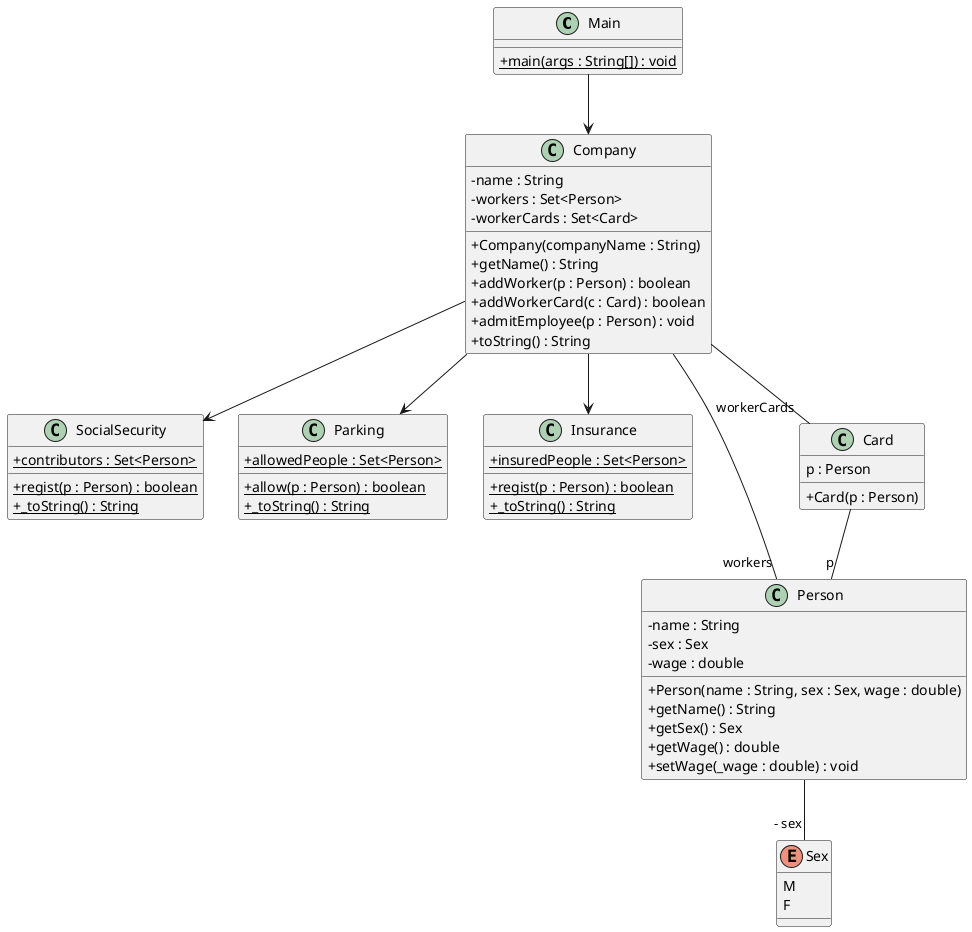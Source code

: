 @startuml
skinparam classAttributeIconSize 0
class Main{
+ {static} main(args : String[]) : void
}
class SocialSecurity{
+ {static} contributors : Set<Person>
+ {static} regist(p : Person) : boolean
+ {static} _toString() : String
}
class Parking{
+ {static} allowedPeople : Set<Person>
+ {static} allow(p : Person) : boolean
+ {static} _toString() : String
}
class Insurance{
+ {static} insuredPeople : Set<Person>
+ {static} regist(p : Person) : boolean
+ {static} _toString() : String
}
class Company{
- name : String
- workers : Set<Person>
- workerCards : Set<Card>
+ Company(companyName : String)
+ getName() : String
+ addWorker(p : Person) : boolean
+ addWorkerCard(c : Card) : boolean
+ admitEmployee(p : Person) : void
+ toString() : String
}
class Person{
- name : String
- sex : Sex
- wage : double
+ Person(name : String, sex : Sex, wage : double)
+ getName() : String
+ getSex() : Sex
+ getWage() : double
+ setWage(_wage : double) : void
}
class Card{
p : Person
+ Card(p : Person)
}
Person--"- sex" Sex
Card--"p" Person
enum Sex{
M
F
}
Company--"workers" Person
Company--"workerCards" Card
Company-->SocialSecurity
Company-->Parking
Company-->Insurance
Main-->Company
@enduml